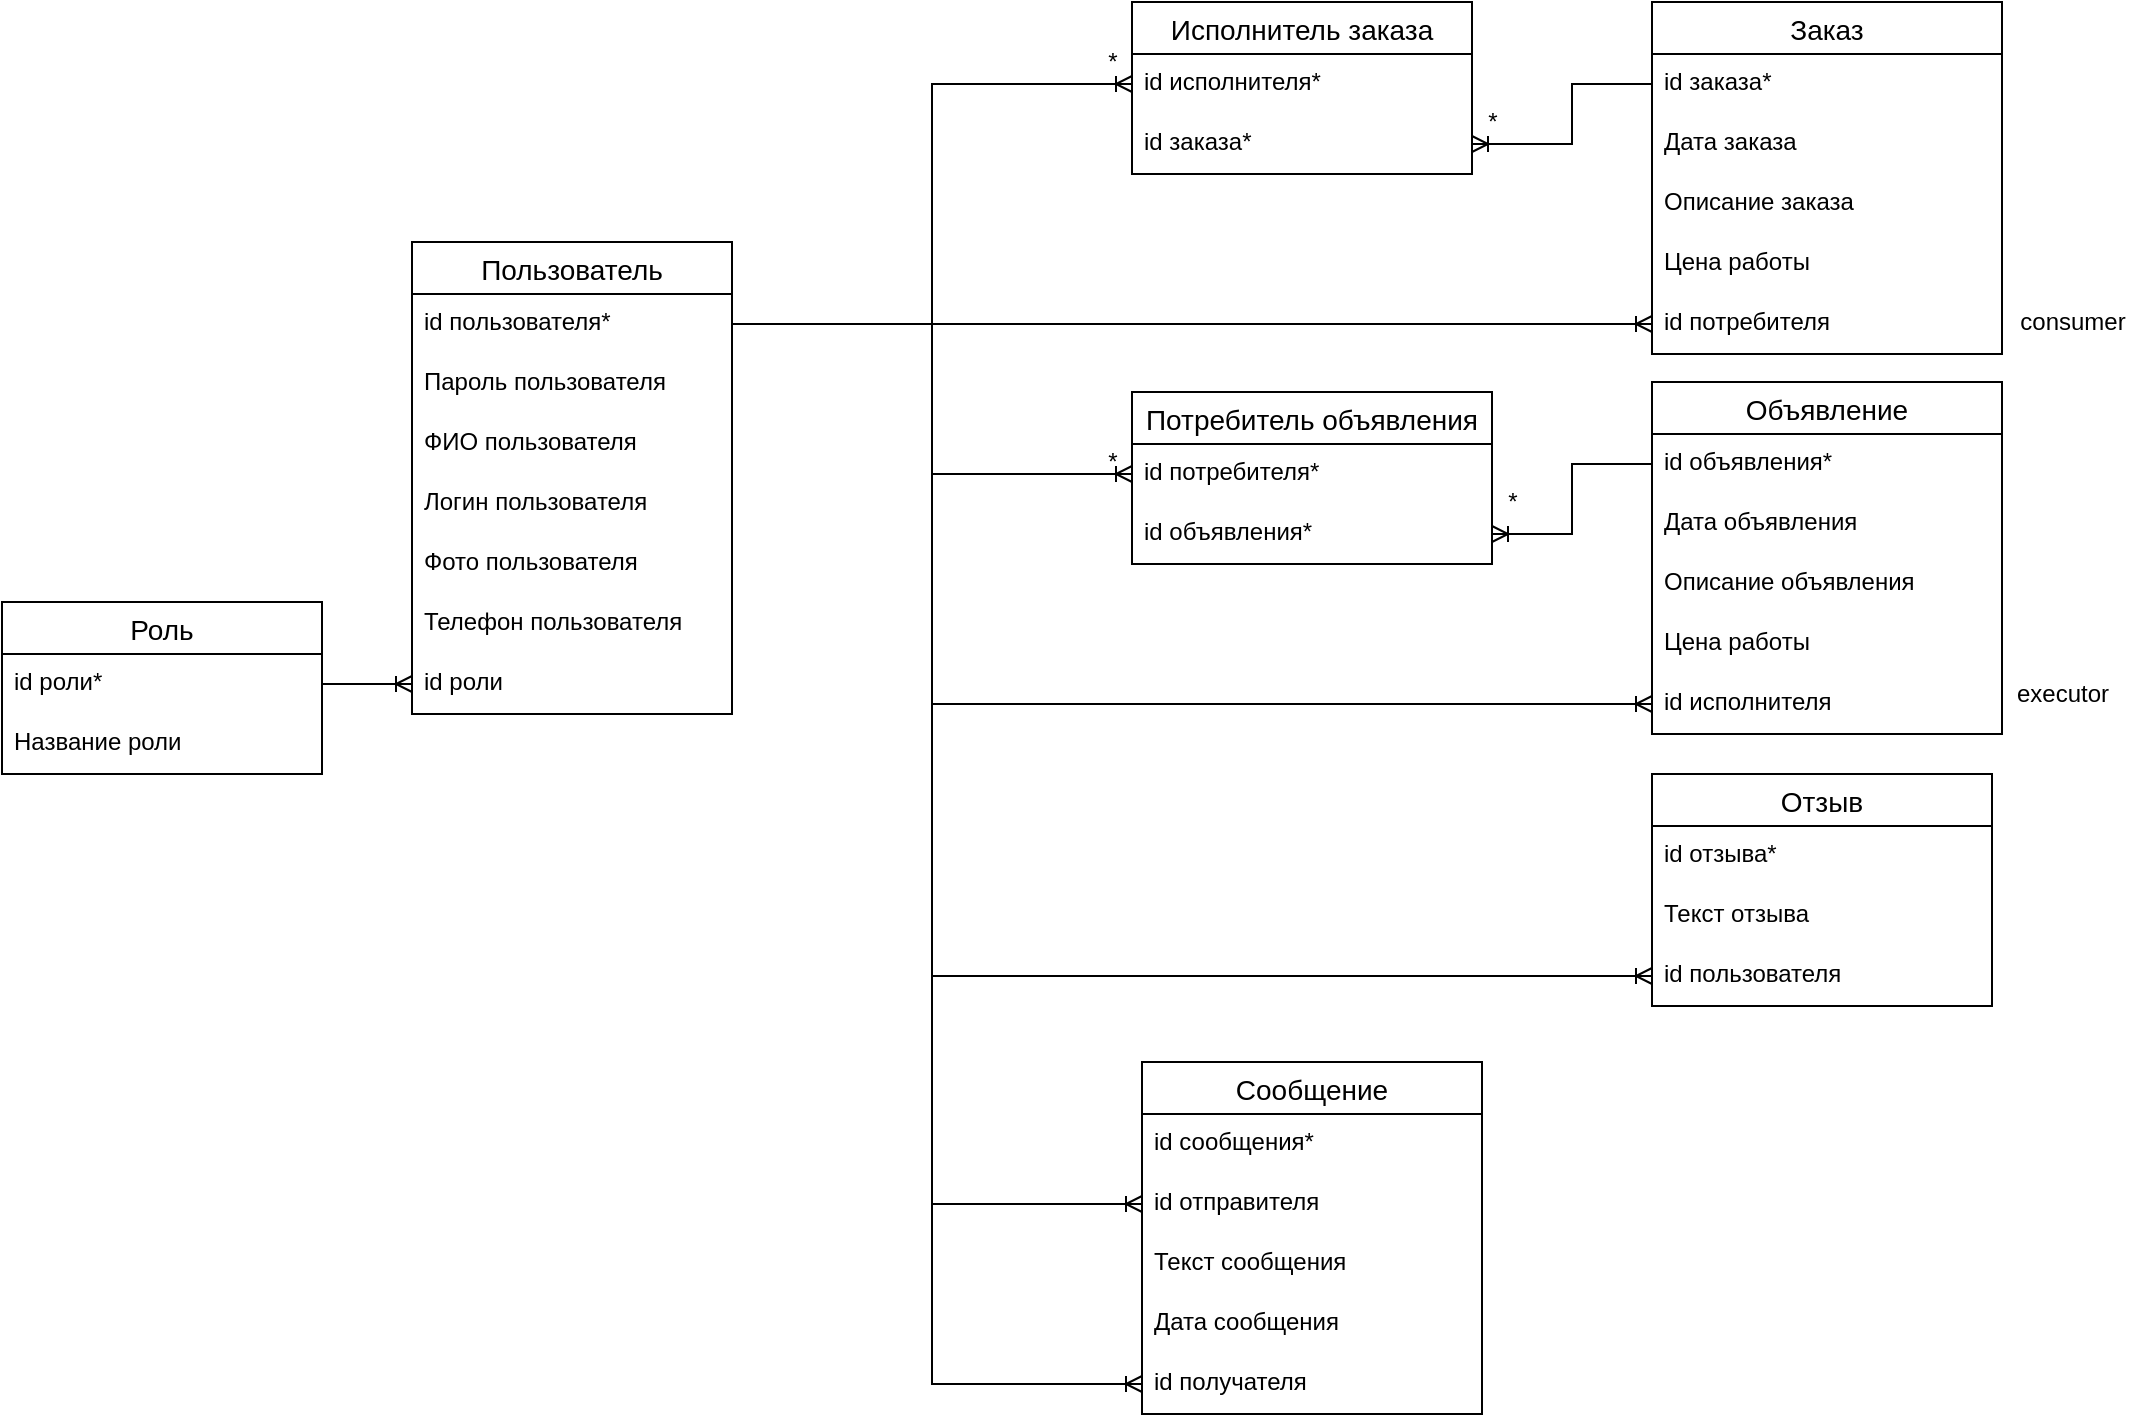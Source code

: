<mxfile version="16.5.4" type="device"><diagram id="R2lEEEUBdFMjLlhIrx00" name="Page-1"><mxGraphModel dx="1422" dy="789" grid="1" gridSize="10" guides="1" tooltips="1" connect="1" arrows="1" fold="1" page="1" pageScale="1" pageWidth="850" pageHeight="1100" math="0" shadow="0" extFonts="Permanent Marker^https://fonts.googleapis.com/css?family=Permanent+Marker"><root><mxCell id="0"/><mxCell id="1" parent="0"/><mxCell id="qSgIdctPozzuOz4ctb9F-1" value="Пользователь" style="swimlane;fontStyle=0;childLayout=stackLayout;horizontal=1;startSize=26;horizontalStack=0;resizeParent=1;resizeParentMax=0;resizeLast=0;collapsible=1;marginBottom=0;align=center;fontSize=14;" parent="1" vertex="1"><mxGeometry x="470" y="230" width="160" height="236" as="geometry"/></mxCell><mxCell id="qSgIdctPozzuOz4ctb9F-2" value="id пользователя*" style="text;strokeColor=none;fillColor=none;spacingLeft=4;spacingRight=4;overflow=hidden;rotatable=0;points=[[0,0.5],[1,0.5]];portConstraint=eastwest;fontSize=12;" parent="qSgIdctPozzuOz4ctb9F-1" vertex="1"><mxGeometry y="26" width="160" height="30" as="geometry"/></mxCell><mxCell id="qSgIdctPozzuOz4ctb9F-3" value="Пароль пользователя" style="text;strokeColor=none;fillColor=none;spacingLeft=4;spacingRight=4;overflow=hidden;rotatable=0;points=[[0,0.5],[1,0.5]];portConstraint=eastwest;fontSize=12;" parent="qSgIdctPozzuOz4ctb9F-1" vertex="1"><mxGeometry y="56" width="160" height="30" as="geometry"/></mxCell><mxCell id="qSgIdctPozzuOz4ctb9F-4" value="ФИО пользователя" style="text;strokeColor=none;fillColor=none;spacingLeft=4;spacingRight=4;overflow=hidden;rotatable=0;points=[[0,0.5],[1,0.5]];portConstraint=eastwest;fontSize=12;" parent="qSgIdctPozzuOz4ctb9F-1" vertex="1"><mxGeometry y="86" width="160" height="30" as="geometry"/></mxCell><mxCell id="uXEgquvzJILB4CnSaS8W-9" value="Логин пользователя" style="text;strokeColor=none;fillColor=none;spacingLeft=4;spacingRight=4;overflow=hidden;rotatable=0;points=[[0,0.5],[1,0.5]];portConstraint=eastwest;fontSize=12;" parent="qSgIdctPozzuOz4ctb9F-1" vertex="1"><mxGeometry y="116" width="160" height="30" as="geometry"/></mxCell><mxCell id="uXEgquvzJILB4CnSaS8W-12" value="Фото пользователя" style="text;strokeColor=none;fillColor=none;spacingLeft=4;spacingRight=4;overflow=hidden;rotatable=0;points=[[0,0.5],[1,0.5]];portConstraint=eastwest;fontSize=12;" parent="qSgIdctPozzuOz4ctb9F-1" vertex="1"><mxGeometry y="146" width="160" height="30" as="geometry"/></mxCell><mxCell id="uXEgquvzJILB4CnSaS8W-13" value="Телефон пользователя" style="text;strokeColor=none;fillColor=none;spacingLeft=4;spacingRight=4;overflow=hidden;rotatable=0;points=[[0,0.5],[1,0.5]];portConstraint=eastwest;fontSize=12;" parent="qSgIdctPozzuOz4ctb9F-1" vertex="1"><mxGeometry y="176" width="160" height="30" as="geometry"/></mxCell><mxCell id="uXEgquvzJILB4CnSaS8W-27" value="id роли" style="text;strokeColor=none;fillColor=none;spacingLeft=4;spacingRight=4;overflow=hidden;rotatable=0;points=[[0,0.5],[1,0.5]];portConstraint=eastwest;fontSize=12;" parent="qSgIdctPozzuOz4ctb9F-1" vertex="1"><mxGeometry y="206" width="160" height="30" as="geometry"/></mxCell><mxCell id="qSgIdctPozzuOz4ctb9F-15" value="Объявление" style="swimlane;fontStyle=0;childLayout=stackLayout;horizontal=1;startSize=26;horizontalStack=0;resizeParent=1;resizeParentMax=0;resizeLast=0;collapsible=1;marginBottom=0;align=center;fontSize=14;" parent="1" vertex="1"><mxGeometry x="1090" y="300" width="175" height="176" as="geometry"/></mxCell><mxCell id="qSgIdctPozzuOz4ctb9F-16" value="id объявления*" style="text;strokeColor=none;fillColor=none;spacingLeft=4;spacingRight=4;overflow=hidden;rotatable=0;points=[[0,0.5],[1,0.5]];portConstraint=eastwest;fontSize=12;" parent="qSgIdctPozzuOz4ctb9F-15" vertex="1"><mxGeometry y="26" width="175" height="30" as="geometry"/></mxCell><mxCell id="qSgIdctPozzuOz4ctb9F-17" value="Дата объявления" style="text;strokeColor=none;fillColor=none;spacingLeft=4;spacingRight=4;overflow=hidden;rotatable=0;points=[[0,0.5],[1,0.5]];portConstraint=eastwest;fontSize=12;" parent="qSgIdctPozzuOz4ctb9F-15" vertex="1"><mxGeometry y="56" width="175" height="30" as="geometry"/></mxCell><mxCell id="qSgIdctPozzuOz4ctb9F-18" value="Описание объявления" style="text;strokeColor=none;fillColor=none;spacingLeft=4;spacingRight=4;overflow=hidden;rotatable=0;points=[[0,0.5],[1,0.5]];portConstraint=eastwest;fontSize=12;" parent="qSgIdctPozzuOz4ctb9F-15" vertex="1"><mxGeometry y="86" width="175" height="30" as="geometry"/></mxCell><mxCell id="qSgIdctPozzuOz4ctb9F-19" value="Цена работы" style="text;strokeColor=none;fillColor=none;spacingLeft=4;spacingRight=4;overflow=hidden;rotatable=0;points=[[0,0.5],[1,0.5]];portConstraint=eastwest;fontSize=12;" parent="qSgIdctPozzuOz4ctb9F-15" vertex="1"><mxGeometry y="116" width="175" height="30" as="geometry"/></mxCell><mxCell id="qSgIdctPozzuOz4ctb9F-26" value="id исполнителя" style="text;strokeColor=none;fillColor=none;spacingLeft=4;spacingRight=4;overflow=hidden;rotatable=0;points=[[0,0.5],[1,0.5]];portConstraint=eastwest;fontSize=12;" parent="qSgIdctPozzuOz4ctb9F-15" vertex="1"><mxGeometry y="146" width="175" height="30" as="geometry"/></mxCell><mxCell id="qSgIdctPozzuOz4ctb9F-20" value="Исполнитель заказа" style="swimlane;fontStyle=0;childLayout=stackLayout;horizontal=1;startSize=26;horizontalStack=0;resizeParent=1;resizeParentMax=0;resizeLast=0;collapsible=1;marginBottom=0;align=center;fontSize=14;" parent="1" vertex="1"><mxGeometry x="830" y="110" width="170" height="86" as="geometry"/></mxCell><mxCell id="qSgIdctPozzuOz4ctb9F-21" value="id исполнителя*" style="text;strokeColor=none;fillColor=none;spacingLeft=4;spacingRight=4;overflow=hidden;rotatable=0;points=[[0,0.5],[1,0.5]];portConstraint=eastwest;fontSize=12;" parent="qSgIdctPozzuOz4ctb9F-20" vertex="1"><mxGeometry y="26" width="170" height="30" as="geometry"/></mxCell><mxCell id="qSgIdctPozzuOz4ctb9F-22" value="id заказа*" style="text;strokeColor=none;fillColor=none;spacingLeft=4;spacingRight=4;overflow=hidden;rotatable=0;points=[[0,0.5],[1,0.5]];portConstraint=eastwest;fontSize=12;" parent="qSgIdctPozzuOz4ctb9F-20" vertex="1"><mxGeometry y="56" width="170" height="30" as="geometry"/></mxCell><mxCell id="qSgIdctPozzuOz4ctb9F-25" value="" style="edgeStyle=orthogonalEdgeStyle;fontSize=12;html=1;endArrow=ERoneToMany;rounded=0;exitX=0;exitY=0.5;exitDx=0;exitDy=0;entryX=1;entryY=0.5;entryDx=0;entryDy=0;" parent="1" source="uXEgquvzJILB4CnSaS8W-15" target="qSgIdctPozzuOz4ctb9F-22" edge="1"><mxGeometry width="100" height="100" relative="1" as="geometry"><mxPoint x="990" y="620" as="sourcePoint"/><mxPoint x="1090" y="520" as="targetPoint"/><Array as="points"><mxPoint x="1050" y="151"/><mxPoint x="1050" y="181"/></Array></mxGeometry></mxCell><mxCell id="uXEgquvzJILB4CnSaS8W-1" value="Отзыв" style="swimlane;fontStyle=0;childLayout=stackLayout;horizontal=1;startSize=26;horizontalStack=0;resizeParent=1;resizeParentMax=0;resizeLast=0;collapsible=1;marginBottom=0;align=center;fontSize=14;" parent="1" vertex="1"><mxGeometry x="1090" y="496" width="170" height="116" as="geometry"/></mxCell><mxCell id="uXEgquvzJILB4CnSaS8W-2" value="id отзыва*" style="text;strokeColor=none;fillColor=none;spacingLeft=4;spacingRight=4;overflow=hidden;rotatable=0;points=[[0,0.5],[1,0.5]];portConstraint=eastwest;fontSize=12;" parent="uXEgquvzJILB4CnSaS8W-1" vertex="1"><mxGeometry y="26" width="170" height="30" as="geometry"/></mxCell><mxCell id="uXEgquvzJILB4CnSaS8W-3" value="Текст отзыва" style="text;strokeColor=none;fillColor=none;spacingLeft=4;spacingRight=4;overflow=hidden;rotatable=0;points=[[0,0.5],[1,0.5]];portConstraint=eastwest;fontSize=12;" parent="uXEgquvzJILB4CnSaS8W-1" vertex="1"><mxGeometry y="56" width="170" height="30" as="geometry"/></mxCell><mxCell id="uXEgquvzJILB4CnSaS8W-4" value="id пользователя" style="text;strokeColor=none;fillColor=none;spacingLeft=4;spacingRight=4;overflow=hidden;rotatable=0;points=[[0,0.5],[1,0.5]];portConstraint=eastwest;fontSize=12;" parent="uXEgquvzJILB4CnSaS8W-1" vertex="1"><mxGeometry y="86" width="170" height="30" as="geometry"/></mxCell><mxCell id="uXEgquvzJILB4CnSaS8W-14" value="Заказ" style="swimlane;fontStyle=0;childLayout=stackLayout;horizontal=1;startSize=26;horizontalStack=0;resizeParent=1;resizeParentMax=0;resizeLast=0;collapsible=1;marginBottom=0;align=center;fontSize=14;" parent="1" vertex="1"><mxGeometry x="1090" y="110" width="175" height="176" as="geometry"/></mxCell><mxCell id="uXEgquvzJILB4CnSaS8W-15" value="id заказа*" style="text;strokeColor=none;fillColor=none;spacingLeft=4;spacingRight=4;overflow=hidden;rotatable=0;points=[[0,0.5],[1,0.5]];portConstraint=eastwest;fontSize=12;" parent="uXEgquvzJILB4CnSaS8W-14" vertex="1"><mxGeometry y="26" width="175" height="30" as="geometry"/></mxCell><mxCell id="uXEgquvzJILB4CnSaS8W-16" value="Дата заказа" style="text;strokeColor=none;fillColor=none;spacingLeft=4;spacingRight=4;overflow=hidden;rotatable=0;points=[[0,0.5],[1,0.5]];portConstraint=eastwest;fontSize=12;" parent="uXEgquvzJILB4CnSaS8W-14" vertex="1"><mxGeometry y="56" width="175" height="30" as="geometry"/></mxCell><mxCell id="uXEgquvzJILB4CnSaS8W-17" value="Описание заказа" style="text;strokeColor=none;fillColor=none;spacingLeft=4;spacingRight=4;overflow=hidden;rotatable=0;points=[[0,0.5],[1,0.5]];portConstraint=eastwest;fontSize=12;" parent="uXEgquvzJILB4CnSaS8W-14" vertex="1"><mxGeometry y="86" width="175" height="30" as="geometry"/></mxCell><mxCell id="uXEgquvzJILB4CnSaS8W-18" value="Цена работы" style="text;strokeColor=none;fillColor=none;spacingLeft=4;spacingRight=4;overflow=hidden;rotatable=0;points=[[0,0.5],[1,0.5]];portConstraint=eastwest;fontSize=12;" parent="uXEgquvzJILB4CnSaS8W-14" vertex="1"><mxGeometry y="116" width="175" height="30" as="geometry"/></mxCell><mxCell id="uXEgquvzJILB4CnSaS8W-19" value="id потребителя" style="text;strokeColor=none;fillColor=none;spacingLeft=4;spacingRight=4;overflow=hidden;rotatable=0;points=[[0,0.5],[1,0.5]];portConstraint=eastwest;fontSize=12;" parent="uXEgquvzJILB4CnSaS8W-14" vertex="1"><mxGeometry y="146" width="175" height="30" as="geometry"/></mxCell><mxCell id="uXEgquvzJILB4CnSaS8W-20" value="Потребитель объявления" style="swimlane;fontStyle=0;childLayout=stackLayout;horizontal=1;startSize=26;horizontalStack=0;resizeParent=1;resizeParentMax=0;resizeLast=0;collapsible=1;marginBottom=0;align=center;fontSize=14;" parent="1" vertex="1"><mxGeometry x="830" y="305" width="180" height="86" as="geometry"><mxRectangle x="830" y="330" width="200" height="26" as="alternateBounds"/></mxGeometry></mxCell><mxCell id="uXEgquvzJILB4CnSaS8W-21" value="id потребителя*" style="text;strokeColor=none;fillColor=none;spacingLeft=4;spacingRight=4;overflow=hidden;rotatable=0;points=[[0,0.5],[1,0.5]];portConstraint=eastwest;fontSize=12;" parent="uXEgquvzJILB4CnSaS8W-20" vertex="1"><mxGeometry y="26" width="180" height="30" as="geometry"/></mxCell><mxCell id="uXEgquvzJILB4CnSaS8W-22" value="id объявления*" style="text;strokeColor=none;fillColor=none;spacingLeft=4;spacingRight=4;overflow=hidden;rotatable=0;points=[[0,0.5],[1,0.5]];portConstraint=eastwest;fontSize=12;" parent="uXEgquvzJILB4CnSaS8W-20" vertex="1"><mxGeometry y="56" width="180" height="30" as="geometry"/></mxCell><mxCell id="uXEgquvzJILB4CnSaS8W-24" value="" style="edgeStyle=orthogonalEdgeStyle;fontSize=12;html=1;endArrow=ERoneToMany;rounded=0;exitX=0;exitY=0.5;exitDx=0;exitDy=0;entryX=1;entryY=0.5;entryDx=0;entryDy=0;" parent="1" source="qSgIdctPozzuOz4ctb9F-16" target="uXEgquvzJILB4CnSaS8W-22" edge="1"><mxGeometry width="100" height="100" relative="1" as="geometry"><mxPoint x="920" y="580" as="sourcePoint"/><mxPoint x="1020" y="480" as="targetPoint"/></mxGeometry></mxCell><mxCell id="uXEgquvzJILB4CnSaS8W-28" value="Роль" style="swimlane;fontStyle=0;childLayout=stackLayout;horizontal=1;startSize=26;horizontalStack=0;resizeParent=1;resizeParentMax=0;resizeLast=0;collapsible=1;marginBottom=0;align=center;fontSize=14;" parent="1" vertex="1"><mxGeometry x="265" y="410" width="160" height="86" as="geometry"/></mxCell><mxCell id="uXEgquvzJILB4CnSaS8W-29" value="id роли*" style="text;strokeColor=none;fillColor=none;spacingLeft=4;spacingRight=4;overflow=hidden;rotatable=0;points=[[0,0.5],[1,0.5]];portConstraint=eastwest;fontSize=12;" parent="uXEgquvzJILB4CnSaS8W-28" vertex="1"><mxGeometry y="26" width="160" height="30" as="geometry"/></mxCell><mxCell id="uXEgquvzJILB4CnSaS8W-30" value="Название роли" style="text;strokeColor=none;fillColor=none;spacingLeft=4;spacingRight=4;overflow=hidden;rotatable=0;points=[[0,0.5],[1,0.5]];portConstraint=eastwest;fontSize=12;" parent="uXEgquvzJILB4CnSaS8W-28" vertex="1"><mxGeometry y="56" width="160" height="30" as="geometry"/></mxCell><mxCell id="uXEgquvzJILB4CnSaS8W-32" value="" style="edgeStyle=entityRelationEdgeStyle;fontSize=12;html=1;endArrow=ERoneToMany;rounded=0;entryX=0;entryY=0.5;entryDx=0;entryDy=0;exitX=1;exitY=0.5;exitDx=0;exitDy=0;" parent="1" source="uXEgquvzJILB4CnSaS8W-29" target="uXEgquvzJILB4CnSaS8W-27" edge="1"><mxGeometry width="100" height="100" relative="1" as="geometry"><mxPoint x="310" y="630" as="sourcePoint"/><mxPoint x="410" y="530" as="targetPoint"/></mxGeometry></mxCell><mxCell id="uXEgquvzJILB4CnSaS8W-35" value="" style="edgeStyle=elbowEdgeStyle;fontSize=12;html=1;endArrow=ERoneToMany;rounded=0;exitX=1;exitY=0.5;exitDx=0;exitDy=0;entryX=0;entryY=0.5;entryDx=0;entryDy=0;" parent="1" source="qSgIdctPozzuOz4ctb9F-2" target="qSgIdctPozzuOz4ctb9F-26" edge="1"><mxGeometry width="100" height="100" relative="1" as="geometry"><mxPoint x="690" y="700" as="sourcePoint"/><mxPoint x="790" y="600" as="targetPoint"/><Array as="points"><mxPoint x="730" y="310"/></Array></mxGeometry></mxCell><mxCell id="uXEgquvzJILB4CnSaS8W-36" value="" style="edgeStyle=elbowEdgeStyle;fontSize=12;html=1;endArrow=ERoneToMany;rounded=0;exitX=1;exitY=0.5;exitDx=0;exitDy=0;entryX=0;entryY=0.5;entryDx=0;entryDy=0;" parent="1" source="qSgIdctPozzuOz4ctb9F-2" target="uXEgquvzJILB4CnSaS8W-21" edge="1"><mxGeometry width="100" height="100" relative="1" as="geometry"><mxPoint x="670" y="250" as="sourcePoint"/><mxPoint x="770" y="150" as="targetPoint"/></mxGeometry></mxCell><mxCell id="uXEgquvzJILB4CnSaS8W-37" value="" style="edgeStyle=elbowEdgeStyle;fontSize=12;html=1;endArrow=ERoneToMany;rounded=0;exitX=1;exitY=0.5;exitDx=0;exitDy=0;entryX=0;entryY=0.5;entryDx=0;entryDy=0;" parent="1" source="qSgIdctPozzuOz4ctb9F-2" target="qSgIdctPozzuOz4ctb9F-21" edge="1"><mxGeometry width="100" height="100" relative="1" as="geometry"><mxPoint x="710" y="250" as="sourcePoint"/><mxPoint x="810" y="150" as="targetPoint"/></mxGeometry></mxCell><mxCell id="uXEgquvzJILB4CnSaS8W-38" value="" style="edgeStyle=entityRelationEdgeStyle;fontSize=12;html=1;endArrow=ERoneToMany;rounded=0;entryX=0;entryY=0.5;entryDx=0;entryDy=0;" parent="1" target="uXEgquvzJILB4CnSaS8W-19" edge="1"><mxGeometry width="100" height="100" relative="1" as="geometry"><mxPoint x="630" y="271" as="sourcePoint"/><mxPoint x="980" y="620" as="targetPoint"/></mxGeometry></mxCell><mxCell id="uXEgquvzJILB4CnSaS8W-40" value="" style="edgeStyle=elbowEdgeStyle;fontSize=12;html=1;endArrow=ERoneToMany;rounded=0;exitX=1;exitY=0.5;exitDx=0;exitDy=0;entryX=0;entryY=0.5;entryDx=0;entryDy=0;" parent="1" source="qSgIdctPozzuOz4ctb9F-2" target="uXEgquvzJILB4CnSaS8W-4" edge="1"><mxGeometry width="100" height="100" relative="1" as="geometry"><mxPoint x="780" y="640" as="sourcePoint"/><mxPoint x="880" y="540" as="targetPoint"/><Array as="points"><mxPoint x="730" y="410"/></Array></mxGeometry></mxCell><mxCell id="fJtTT1KwFz7GO0f2M0Ql-1" value="*" style="text;html=1;align=center;verticalAlign=middle;resizable=0;points=[];autosize=1;strokeColor=none;fillColor=none;" parent="1" vertex="1"><mxGeometry x="810" y="130" width="20" height="20" as="geometry"/></mxCell><mxCell id="fJtTT1KwFz7GO0f2M0Ql-2" value="*" style="text;html=1;align=center;verticalAlign=middle;resizable=0;points=[];autosize=1;strokeColor=none;fillColor=none;" parent="1" vertex="1"><mxGeometry x="1000" y="160" width="20" height="20" as="geometry"/></mxCell><mxCell id="fJtTT1KwFz7GO0f2M0Ql-3" value="*" style="text;html=1;align=center;verticalAlign=middle;resizable=0;points=[];autosize=1;strokeColor=none;fillColor=none;" parent="1" vertex="1"><mxGeometry x="810" y="330" width="20" height="20" as="geometry"/></mxCell><mxCell id="fJtTT1KwFz7GO0f2M0Ql-4" value="*" style="text;html=1;align=center;verticalAlign=middle;resizable=0;points=[];autosize=1;strokeColor=none;fillColor=none;" parent="1" vertex="1"><mxGeometry x="1010" y="350" width="20" height="20" as="geometry"/></mxCell><mxCell id="9mEjGls8181ETg6p2suW-1" value="consumer" style="text;html=1;align=center;verticalAlign=middle;resizable=0;points=[];autosize=1;strokeColor=none;fillColor=none;" parent="1" vertex="1"><mxGeometry x="1265" y="260" width="70" height="20" as="geometry"/></mxCell><mxCell id="9mEjGls8181ETg6p2suW-2" value="executor" style="text;html=1;align=center;verticalAlign=middle;resizable=0;points=[];autosize=1;strokeColor=none;fillColor=none;" parent="1" vertex="1"><mxGeometry x="1265" y="446" width="60" height="20" as="geometry"/></mxCell><mxCell id="9yC9d-iRFEsNiKHomnzN-1" value="Сообщение" style="swimlane;fontStyle=0;childLayout=stackLayout;horizontal=1;startSize=26;horizontalStack=0;resizeParent=1;resizeParentMax=0;resizeLast=0;collapsible=1;marginBottom=0;align=center;fontSize=14;" parent="1" vertex="1"><mxGeometry x="835" y="640" width="170" height="176" as="geometry"/></mxCell><mxCell id="9yC9d-iRFEsNiKHomnzN-2" value="id сообщения*" style="text;strokeColor=none;fillColor=none;spacingLeft=4;spacingRight=4;overflow=hidden;rotatable=0;points=[[0,0.5],[1,0.5]];portConstraint=eastwest;fontSize=12;" parent="9yC9d-iRFEsNiKHomnzN-1" vertex="1"><mxGeometry y="26" width="170" height="30" as="geometry"/></mxCell><mxCell id="9yC9d-iRFEsNiKHomnzN-3" value="id отправителя" style="text;strokeColor=none;fillColor=none;spacingLeft=4;spacingRight=4;overflow=hidden;rotatable=0;points=[[0,0.5],[1,0.5]];portConstraint=eastwest;fontSize=12;" parent="9yC9d-iRFEsNiKHomnzN-1" vertex="1"><mxGeometry y="56" width="170" height="30" as="geometry"/></mxCell><mxCell id="9yC9d-iRFEsNiKHomnzN-5" value="Текст сообщения" style="text;strokeColor=none;fillColor=none;spacingLeft=4;spacingRight=4;overflow=hidden;rotatable=0;points=[[0,0.5],[1,0.5]];portConstraint=eastwest;fontSize=12;" parent="9yC9d-iRFEsNiKHomnzN-1" vertex="1"><mxGeometry y="86" width="170" height="30" as="geometry"/></mxCell><mxCell id="9yC9d-iRFEsNiKHomnzN-6" value="Дата сообщения" style="text;strokeColor=none;fillColor=none;spacingLeft=4;spacingRight=4;overflow=hidden;rotatable=0;points=[[0,0.5],[1,0.5]];portConstraint=eastwest;fontSize=12;" parent="9yC9d-iRFEsNiKHomnzN-1" vertex="1"><mxGeometry y="116" width="170" height="30" as="geometry"/></mxCell><mxCell id="9yC9d-iRFEsNiKHomnzN-9" value="id получателя" style="text;strokeColor=none;fillColor=none;spacingLeft=4;spacingRight=4;overflow=hidden;rotatable=0;points=[[0,0.5],[1,0.5]];portConstraint=eastwest;fontSize=12;" parent="9yC9d-iRFEsNiKHomnzN-1" vertex="1"><mxGeometry y="146" width="170" height="30" as="geometry"/></mxCell><mxCell id="9yC9d-iRFEsNiKHomnzN-7" value="" style="edgeStyle=orthogonalEdgeStyle;fontSize=12;html=1;endArrow=ERoneToMany;rounded=0;entryX=0;entryY=0.5;entryDx=0;entryDy=0;exitX=1;exitY=0.5;exitDx=0;exitDy=0;" parent="1" source="qSgIdctPozzuOz4ctb9F-2" target="9yC9d-iRFEsNiKHomnzN-3" edge="1"><mxGeometry width="100" height="100" relative="1" as="geometry"><mxPoint x="780" y="780" as="sourcePoint"/><mxPoint x="880" y="680" as="targetPoint"/><Array as="points"><mxPoint x="730" y="271"/><mxPoint x="730" y="711"/></Array></mxGeometry></mxCell><mxCell id="cMlGE0GdD5u0CNk5Y2Sd-2" value="" style="edgeStyle=elbowEdgeStyle;fontSize=12;html=1;endArrow=ERoneToMany;rounded=0;entryX=0;entryY=0.5;entryDx=0;entryDy=0;exitX=1;exitY=0.5;exitDx=0;exitDy=0;" edge="1" parent="1" source="qSgIdctPozzuOz4ctb9F-2" target="9yC9d-iRFEsNiKHomnzN-9"><mxGeometry width="100" height="100" relative="1" as="geometry"><mxPoint x="600" y="670" as="sourcePoint"/><mxPoint x="700" y="570" as="targetPoint"/><Array as="points"><mxPoint x="730" y="540"/></Array></mxGeometry></mxCell></root></mxGraphModel></diagram></mxfile>